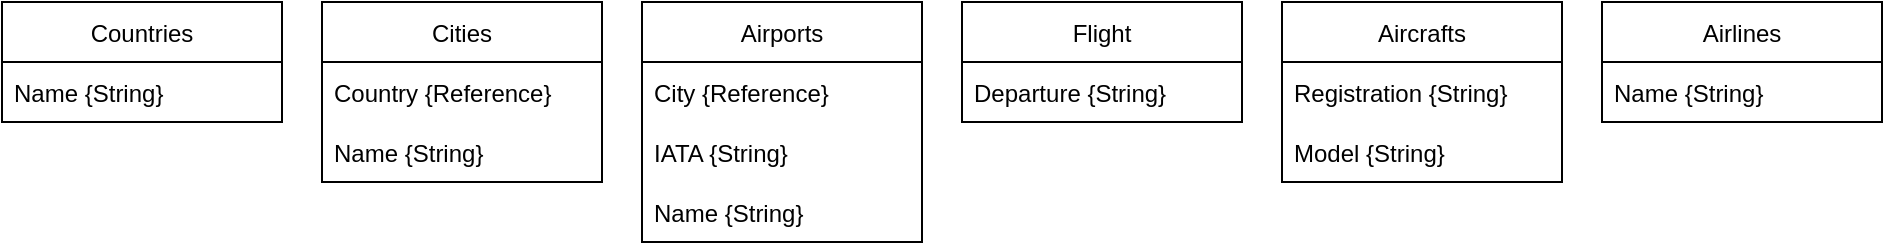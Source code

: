 <mxfile version="20.4.0" type="github">
  <diagram id="oxLqvH4RNoWaikdpzevZ" name="Página-1">
    <mxGraphModel dx="1422" dy="523" grid="1" gridSize="10" guides="1" tooltips="1" connect="1" arrows="1" fold="1" page="1" pageScale="1" pageWidth="827" pageHeight="1169" math="0" shadow="0">
      <root>
        <mxCell id="0" />
        <mxCell id="1" parent="0" />
        <mxCell id="Fd5BwVjZJqsfXZXGez2v-4" value="Countries" style="swimlane;fontStyle=0;childLayout=stackLayout;horizontal=1;startSize=30;horizontalStack=0;resizeParent=1;resizeParentMax=0;resizeLast=0;collapsible=1;marginBottom=0;" parent="1" vertex="1">
          <mxGeometry x="40" y="40" width="140" height="60" as="geometry" />
        </mxCell>
        <mxCell id="Fd5BwVjZJqsfXZXGez2v-5" value="Name {String}" style="text;strokeColor=none;fillColor=none;align=left;verticalAlign=middle;spacingLeft=4;spacingRight=4;overflow=hidden;points=[[0,0.5],[1,0.5]];portConstraint=eastwest;rotatable=0;" parent="Fd5BwVjZJqsfXZXGez2v-4" vertex="1">
          <mxGeometry y="30" width="140" height="30" as="geometry" />
        </mxCell>
        <mxCell id="Fd5BwVjZJqsfXZXGez2v-8" value="Cities" style="swimlane;fontStyle=0;childLayout=stackLayout;horizontal=1;startSize=30;horizontalStack=0;resizeParent=1;resizeParentMax=0;resizeLast=0;collapsible=1;marginBottom=0;" parent="1" vertex="1">
          <mxGeometry x="200" y="40" width="140" height="90" as="geometry" />
        </mxCell>
        <mxCell id="Fd5BwVjZJqsfXZXGez2v-9" value="Country {Reference}" style="text;strokeColor=none;fillColor=none;align=left;verticalAlign=middle;spacingLeft=4;spacingRight=4;overflow=hidden;points=[[0,0.5],[1,0.5]];portConstraint=eastwest;rotatable=0;" parent="Fd5BwVjZJqsfXZXGez2v-8" vertex="1">
          <mxGeometry y="30" width="140" height="30" as="geometry" />
        </mxCell>
        <mxCell id="Fd5BwVjZJqsfXZXGez2v-10" value="Name {String}" style="text;strokeColor=none;fillColor=none;align=left;verticalAlign=middle;spacingLeft=4;spacingRight=4;overflow=hidden;points=[[0,0.5],[1,0.5]];portConstraint=eastwest;rotatable=0;" parent="Fd5BwVjZJqsfXZXGez2v-8" vertex="1">
          <mxGeometry y="60" width="140" height="30" as="geometry" />
        </mxCell>
        <mxCell id="Fd5BwVjZJqsfXZXGez2v-14" value="Airports" style="swimlane;fontStyle=0;childLayout=stackLayout;horizontal=1;startSize=30;horizontalStack=0;resizeParent=1;resizeParentMax=0;resizeLast=0;collapsible=1;marginBottom=0;" parent="1" vertex="1">
          <mxGeometry x="360" y="40" width="140" height="120" as="geometry" />
        </mxCell>
        <mxCell id="Fd5BwVjZJqsfXZXGez2v-15" value="City {Reference}" style="text;strokeColor=none;fillColor=none;align=left;verticalAlign=middle;spacingLeft=4;spacingRight=4;overflow=hidden;points=[[0,0.5],[1,0.5]];portConstraint=eastwest;rotatable=0;" parent="Fd5BwVjZJqsfXZXGez2v-14" vertex="1">
          <mxGeometry y="30" width="140" height="30" as="geometry" />
        </mxCell>
        <mxCell id="Fd5BwVjZJqsfXZXGez2v-16" value="IATA {String}" style="text;strokeColor=none;fillColor=none;align=left;verticalAlign=middle;spacingLeft=4;spacingRight=4;overflow=hidden;points=[[0,0.5],[1,0.5]];portConstraint=eastwest;rotatable=0;" parent="Fd5BwVjZJqsfXZXGez2v-14" vertex="1">
          <mxGeometry y="60" width="140" height="30" as="geometry" />
        </mxCell>
        <mxCell id="Fd5BwVjZJqsfXZXGez2v-17" value="Name {String}" style="text;strokeColor=none;fillColor=none;align=left;verticalAlign=middle;spacingLeft=4;spacingRight=4;overflow=hidden;points=[[0,0.5],[1,0.5]];portConstraint=eastwest;rotatable=0;" parent="Fd5BwVjZJqsfXZXGez2v-14" vertex="1">
          <mxGeometry y="90" width="140" height="30" as="geometry" />
        </mxCell>
        <mxCell id="Fd5BwVjZJqsfXZXGez2v-26" value="Aircrafts" style="swimlane;fontStyle=0;childLayout=stackLayout;horizontal=1;startSize=30;horizontalStack=0;resizeParent=1;resizeParentMax=0;resizeLast=0;collapsible=1;marginBottom=0;" parent="1" vertex="1">
          <mxGeometry x="680" y="40" width="140" height="90" as="geometry" />
        </mxCell>
        <mxCell id="Fd5BwVjZJqsfXZXGez2v-27" value="Registration {String}" style="text;strokeColor=none;fillColor=none;align=left;verticalAlign=middle;spacingLeft=4;spacingRight=4;overflow=hidden;points=[[0,0.5],[1,0.5]];portConstraint=eastwest;rotatable=0;" parent="Fd5BwVjZJqsfXZXGez2v-26" vertex="1">
          <mxGeometry y="30" width="140" height="30" as="geometry" />
        </mxCell>
        <mxCell id="Fd5BwVjZJqsfXZXGez2v-28" value="Model {String}" style="text;strokeColor=none;fillColor=none;align=left;verticalAlign=middle;spacingLeft=4;spacingRight=4;overflow=hidden;points=[[0,0.5],[1,0.5]];portConstraint=eastwest;rotatable=0;" parent="Fd5BwVjZJqsfXZXGez2v-26" vertex="1">
          <mxGeometry y="60" width="140" height="30" as="geometry" />
        </mxCell>
        <mxCell id="iu7daW-b5gwOOTwjyOly-1" value="Airlines" style="swimlane;fontStyle=0;childLayout=stackLayout;horizontal=1;startSize=30;horizontalStack=0;resizeParent=1;resizeParentMax=0;resizeLast=0;collapsible=1;marginBottom=0;" parent="1" vertex="1">
          <mxGeometry x="840" y="40" width="140" height="60" as="geometry" />
        </mxCell>
        <mxCell id="iu7daW-b5gwOOTwjyOly-2" value="Name {String}" style="text;strokeColor=none;fillColor=none;align=left;verticalAlign=middle;spacingLeft=4;spacingRight=4;overflow=hidden;points=[[0,0.5],[1,0.5]];portConstraint=eastwest;rotatable=0;" parent="iu7daW-b5gwOOTwjyOly-1" vertex="1">
          <mxGeometry y="30" width="140" height="30" as="geometry" />
        </mxCell>
        <mxCell id="jpQA9bTetyvHofMLxeLS-1" value="Flight" style="swimlane;fontStyle=0;childLayout=stackLayout;horizontal=1;startSize=30;horizontalStack=0;resizeParent=1;resizeParentMax=0;resizeLast=0;collapsible=1;marginBottom=0;" vertex="1" parent="1">
          <mxGeometry x="520" y="40" width="140" height="60" as="geometry" />
        </mxCell>
        <mxCell id="jpQA9bTetyvHofMLxeLS-2" value="Departure {String}" style="text;strokeColor=none;fillColor=none;align=left;verticalAlign=middle;spacingLeft=4;spacingRight=4;overflow=hidden;points=[[0,0.5],[1,0.5]];portConstraint=eastwest;rotatable=0;" vertex="1" parent="jpQA9bTetyvHofMLxeLS-1">
          <mxGeometry y="30" width="140" height="30" as="geometry" />
        </mxCell>
      </root>
    </mxGraphModel>
  </diagram>
</mxfile>
